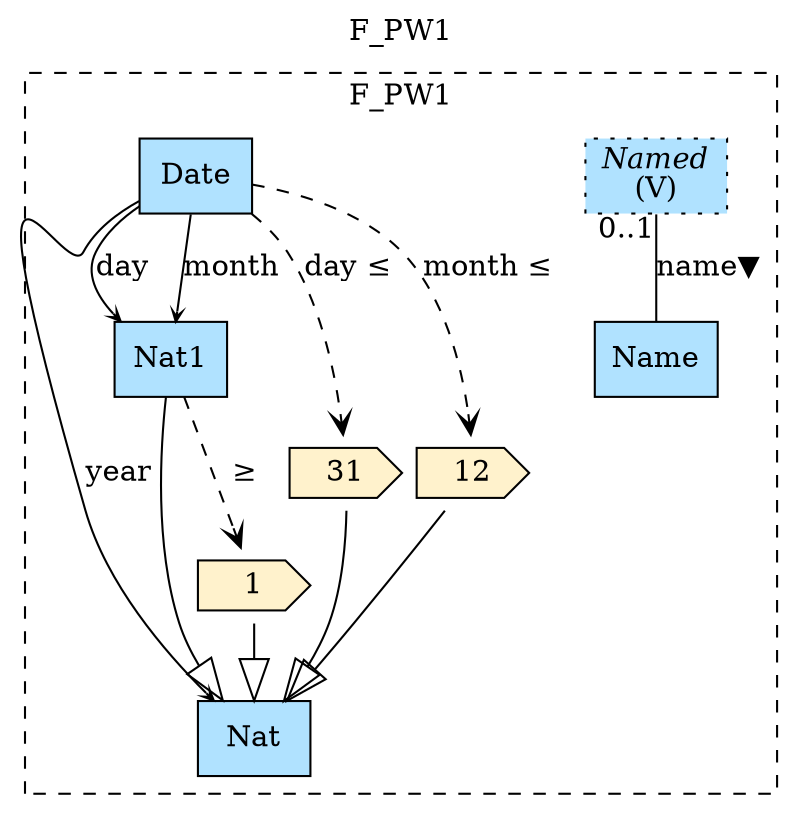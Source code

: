 digraph {graph[label=F_PW1,labelloc=tl,labelfontsize=12];
subgraph cluster_F_PW1{style=dashed;label=F_PW1;
"Named"[shape=record,fillcolor=lightskyblue1,style ="filled,dotted",label=<{<I>Named</I><br/>(V)}>];
"Name"[shape=record,fillcolor=lightskyblue1,style = filled,label="Name"];
"Date"[shape=record,fillcolor=lightskyblue1,style = filled,label="Date"];
"Nat"[shape=record,fillcolor=lightskyblue1,style = filled,label="Nat"];
"Nat1"[shape=record,fillcolor=lightskyblue1,style = filled,label="Nat1"];
"V31"[shape=cds,fillcolor="#FFF2CC",style = filled,label="31"];
"V1"[shape=cds,fillcolor="#FFF2CC",style = filled,label="1"];
"V12"[shape=cds,fillcolor="#FFF2CC",style = filled,label="12"];

"Named"->"Name"[label="name▼",dir=none,taillabel="0..1",headlabel=""];
"Date"->"Nat1"[label="day",arrowhead=vee,headlabel="",arrowsize=.5];
"Date"->"Nat1"[label="month",arrowhead=vee,headlabel="",arrowsize=.5];
"Date"->"Nat"[label="year",arrowhead=vee,headlabel="",arrowsize=.5];
"Nat1"->"Nat"[arrowhead=onormal,arrowsize=2.0];
"V31"->"Nat"[arrowhead=onormal,arrowsize=2.0];
"V1"->"Nat"[arrowhead=onormal,arrowsize=2.0];
"V12"->"Nat"[arrowhead=onormal,arrowsize=2.0];
"Nat1"->"V1"[arrowhead=vee,style=dashed,label=" ≥"];

"Date"->"V31"[arrowhead=vee,style=dashed,label="day ≤"];

"Date"->"V12"[arrowhead=vee,style=dashed,label="month ≤"];


}
}